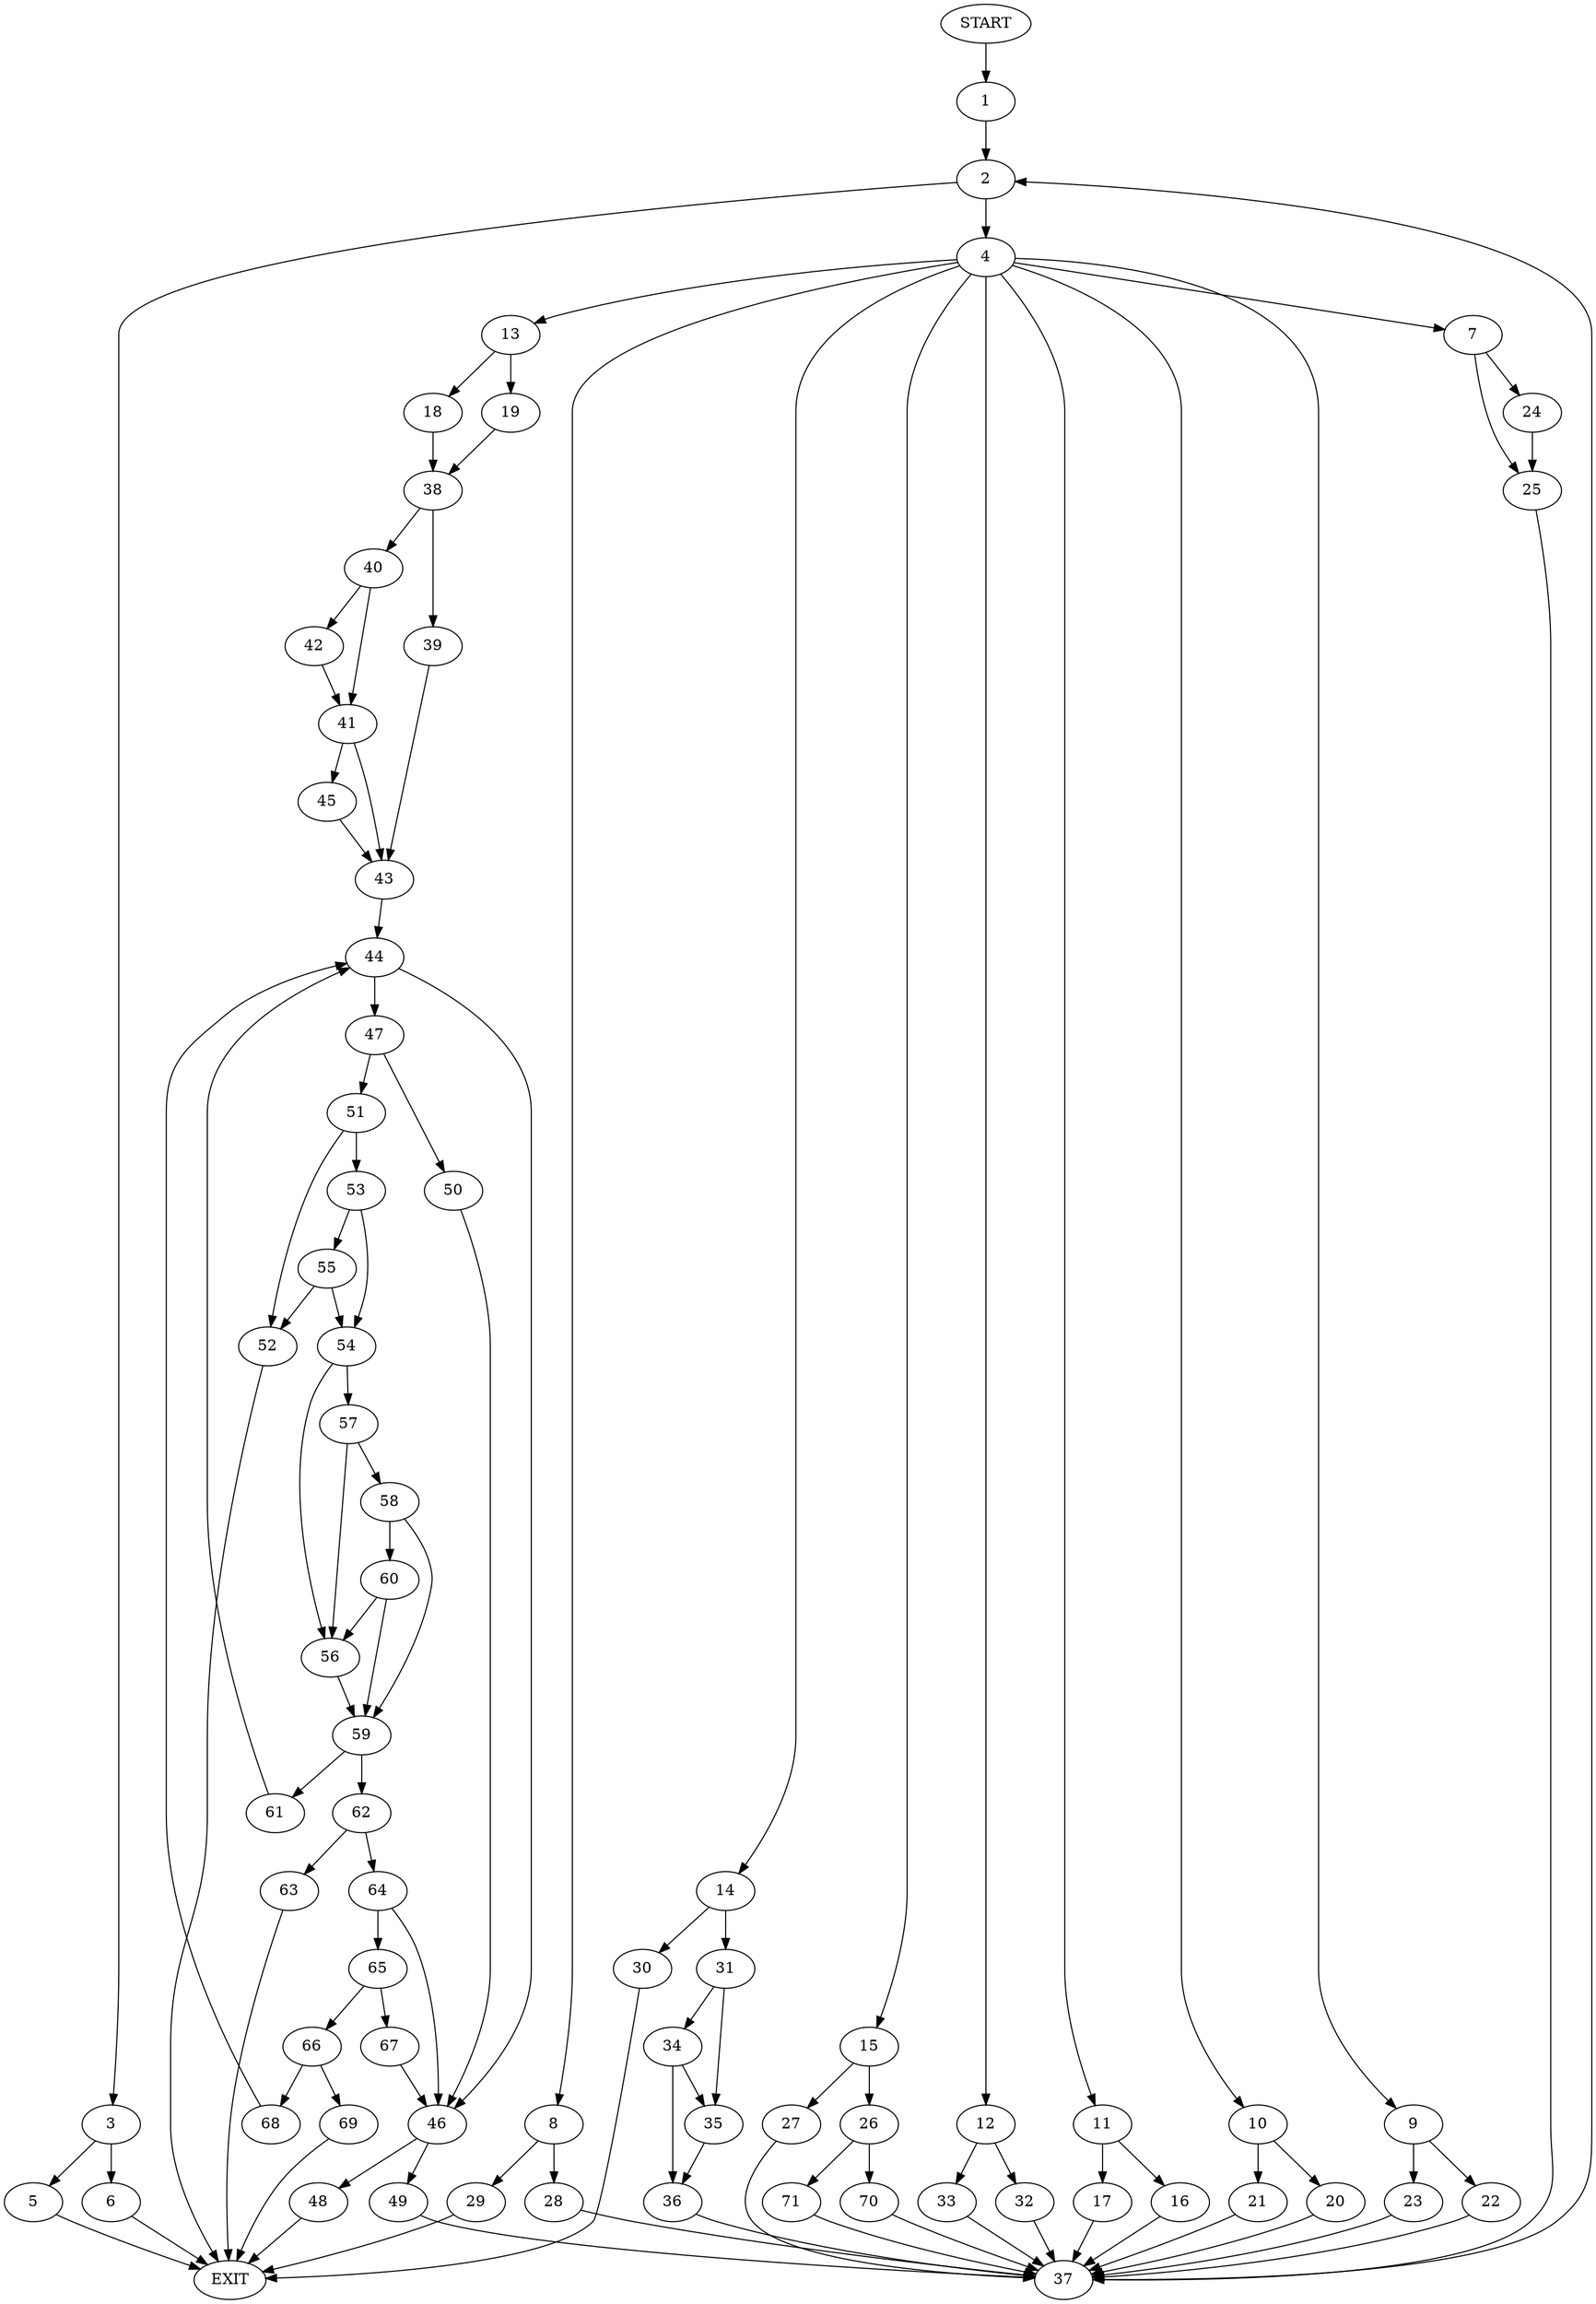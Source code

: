 digraph {
0 [label="START"]
72 [label="EXIT"]
0 -> 1
1 -> 2
2 -> 3
2 -> 4
3 -> 5
3 -> 6
4 -> 7
4 -> 8
4 -> 9
4 -> 10
4 -> 11
4 -> 12
4 -> 13
4 -> 14
4 -> 15
11 -> 16
11 -> 17
13 -> 18
13 -> 19
10 -> 20
10 -> 21
9 -> 22
9 -> 23
7 -> 24
7 -> 25
15 -> 26
15 -> 27
8 -> 28
8 -> 29
14 -> 30
14 -> 31
12 -> 32
12 -> 33
30 -> 72
31 -> 34
31 -> 35
34 -> 36
34 -> 35
35 -> 36
36 -> 37
37 -> 2
23 -> 37
22 -> 37
18 -> 38
19 -> 38
38 -> 39
38 -> 40
40 -> 41
40 -> 42
39 -> 43
43 -> 44
42 -> 41
41 -> 43
41 -> 45
45 -> 43
44 -> 46
44 -> 47
46 -> 48
46 -> 49
47 -> 50
47 -> 51
51 -> 52
51 -> 53
50 -> 46
52 -> 72
53 -> 54
53 -> 55
55 -> 52
55 -> 54
54 -> 56
54 -> 57
57 -> 58
57 -> 56
56 -> 59
58 -> 60
58 -> 59
60 -> 59
60 -> 56
59 -> 61
59 -> 62
61 -> 44
62 -> 63
62 -> 64
64 -> 46
64 -> 65
63 -> 72
65 -> 66
65 -> 67
67 -> 46
66 -> 68
66 -> 69
69 -> 72
68 -> 44
48 -> 72
49 -> 37
28 -> 37
29 -> 72
17 -> 37
16 -> 37
32 -> 37
33 -> 37
26 -> 70
26 -> 71
27 -> 37
71 -> 37
70 -> 37
20 -> 37
21 -> 37
25 -> 37
24 -> 25
5 -> 72
6 -> 72
}
